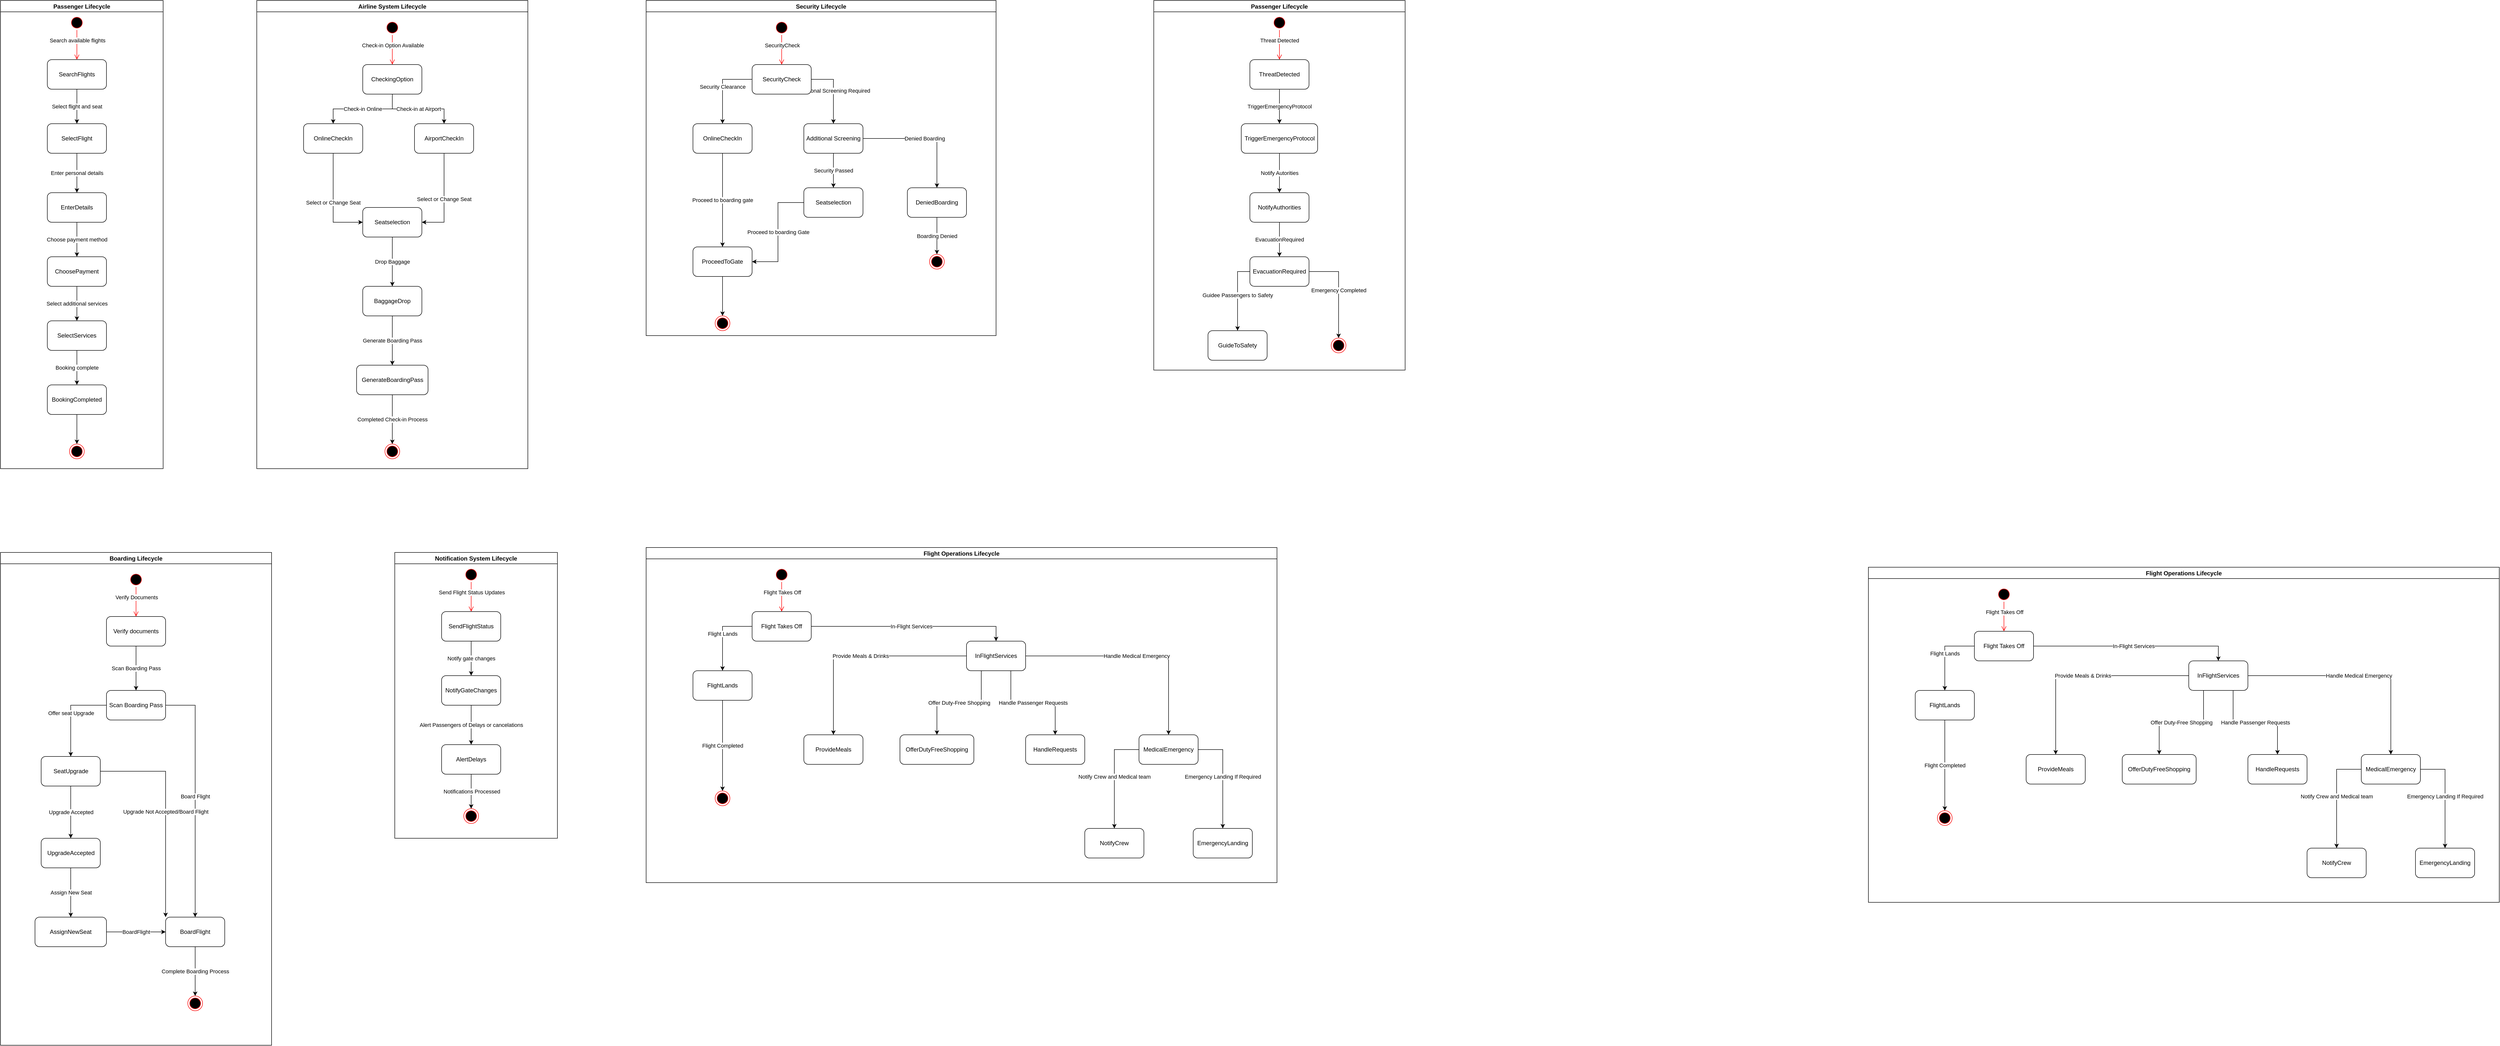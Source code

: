 <mxfile version="26.2.9">
  <diagram id="C5RBs43oDa-KdzZeNtuy" name="Page-1">
    <mxGraphModel dx="3023" dy="1709" grid="1" gridSize="10" guides="1" tooltips="1" connect="1" arrows="1" fold="1" page="1" pageScale="1" pageWidth="827" pageHeight="1169" math="0" shadow="0">
      <root>
        <mxCell id="WIyWlLk6GJQsqaUBKTNV-0" />
        <mxCell id="WIyWlLk6GJQsqaUBKTNV-1" parent="WIyWlLk6GJQsqaUBKTNV-0" />
        <mxCell id="yz-Z1-8aH_BNr-5GH5Zy-1" value="Passenger Lifecycle" style="swimlane;" vertex="1" parent="WIyWlLk6GJQsqaUBKTNV-1">
          <mxGeometry x="100" y="150" width="330" height="950" as="geometry" />
        </mxCell>
        <mxCell id="yz-Z1-8aH_BNr-5GH5Zy-2" value="" style="ellipse;html=1;shape=startState;fillColor=#000000;strokeColor=#ff0000;" vertex="1" parent="yz-Z1-8aH_BNr-5GH5Zy-1">
          <mxGeometry x="140" y="30" width="30" height="30" as="geometry" />
        </mxCell>
        <mxCell id="yz-Z1-8aH_BNr-5GH5Zy-3" value="Search available flights" style="edgeStyle=orthogonalEdgeStyle;html=1;verticalAlign=bottom;endArrow=open;endSize=8;strokeColor=#ff0000;rounded=0;" edge="1" source="yz-Z1-8aH_BNr-5GH5Zy-2" parent="yz-Z1-8aH_BNr-5GH5Zy-1">
          <mxGeometry relative="1" as="geometry">
            <mxPoint x="155" y="120" as="targetPoint" />
          </mxGeometry>
        </mxCell>
        <mxCell id="yz-Z1-8aH_BNr-5GH5Zy-10" value="Select flight and seat" style="edgeStyle=orthogonalEdgeStyle;rounded=0;orthogonalLoop=1;jettySize=auto;html=1;exitX=0.5;exitY=1;exitDx=0;exitDy=0;entryX=0.5;entryY=0;entryDx=0;entryDy=0;" edge="1" parent="yz-Z1-8aH_BNr-5GH5Zy-1" source="yz-Z1-8aH_BNr-5GH5Zy-4" target="yz-Z1-8aH_BNr-5GH5Zy-5">
          <mxGeometry relative="1" as="geometry" />
        </mxCell>
        <mxCell id="yz-Z1-8aH_BNr-5GH5Zy-4" value="SearchFlights" style="rounded=1;whiteSpace=wrap;html=1;" vertex="1" parent="yz-Z1-8aH_BNr-5GH5Zy-1">
          <mxGeometry x="95" y="120" width="120" height="60" as="geometry" />
        </mxCell>
        <mxCell id="yz-Z1-8aH_BNr-5GH5Zy-11" value="Enter personal details" style="edgeStyle=orthogonalEdgeStyle;rounded=0;orthogonalLoop=1;jettySize=auto;html=1;exitX=0.5;exitY=1;exitDx=0;exitDy=0;entryX=0.5;entryY=0;entryDx=0;entryDy=0;" edge="1" parent="yz-Z1-8aH_BNr-5GH5Zy-1" source="yz-Z1-8aH_BNr-5GH5Zy-5" target="yz-Z1-8aH_BNr-5GH5Zy-6">
          <mxGeometry relative="1" as="geometry" />
        </mxCell>
        <mxCell id="yz-Z1-8aH_BNr-5GH5Zy-5" value="SelectFlight" style="rounded=1;whiteSpace=wrap;html=1;" vertex="1" parent="yz-Z1-8aH_BNr-5GH5Zy-1">
          <mxGeometry x="95" y="250" width="120" height="60" as="geometry" />
        </mxCell>
        <mxCell id="yz-Z1-8aH_BNr-5GH5Zy-12" value="Choose payment method" style="edgeStyle=orthogonalEdgeStyle;rounded=0;orthogonalLoop=1;jettySize=auto;html=1;exitX=0.5;exitY=1;exitDx=0;exitDy=0;entryX=0.5;entryY=0;entryDx=0;entryDy=0;" edge="1" parent="yz-Z1-8aH_BNr-5GH5Zy-1" source="yz-Z1-8aH_BNr-5GH5Zy-6" target="yz-Z1-8aH_BNr-5GH5Zy-7">
          <mxGeometry relative="1" as="geometry" />
        </mxCell>
        <mxCell id="yz-Z1-8aH_BNr-5GH5Zy-6" value="EnterDetails" style="rounded=1;whiteSpace=wrap;html=1;" vertex="1" parent="yz-Z1-8aH_BNr-5GH5Zy-1">
          <mxGeometry x="95" y="390" width="120" height="60" as="geometry" />
        </mxCell>
        <mxCell id="yz-Z1-8aH_BNr-5GH5Zy-13" value="Select additional services" style="edgeStyle=orthogonalEdgeStyle;rounded=0;orthogonalLoop=1;jettySize=auto;html=1;exitX=0.5;exitY=1;exitDx=0;exitDy=0;" edge="1" parent="yz-Z1-8aH_BNr-5GH5Zy-1" source="yz-Z1-8aH_BNr-5GH5Zy-7" target="yz-Z1-8aH_BNr-5GH5Zy-8">
          <mxGeometry relative="1" as="geometry" />
        </mxCell>
        <mxCell id="yz-Z1-8aH_BNr-5GH5Zy-7" value="ChoosePayment" style="rounded=1;whiteSpace=wrap;html=1;" vertex="1" parent="yz-Z1-8aH_BNr-5GH5Zy-1">
          <mxGeometry x="95" y="520" width="120" height="60" as="geometry" />
        </mxCell>
        <mxCell id="yz-Z1-8aH_BNr-5GH5Zy-14" value="Booking complete" style="edgeStyle=orthogonalEdgeStyle;rounded=0;orthogonalLoop=1;jettySize=auto;html=1;exitX=0.5;exitY=1;exitDx=0;exitDy=0;entryX=0.5;entryY=0;entryDx=0;entryDy=0;" edge="1" parent="yz-Z1-8aH_BNr-5GH5Zy-1" source="yz-Z1-8aH_BNr-5GH5Zy-8" target="yz-Z1-8aH_BNr-5GH5Zy-9">
          <mxGeometry relative="1" as="geometry" />
        </mxCell>
        <mxCell id="yz-Z1-8aH_BNr-5GH5Zy-8" value="SelectServices" style="rounded=1;whiteSpace=wrap;html=1;" vertex="1" parent="yz-Z1-8aH_BNr-5GH5Zy-1">
          <mxGeometry x="95" y="650" width="120" height="60" as="geometry" />
        </mxCell>
        <mxCell id="yz-Z1-8aH_BNr-5GH5Zy-16" style="edgeStyle=orthogonalEdgeStyle;rounded=0;orthogonalLoop=1;jettySize=auto;html=1;exitX=0.5;exitY=1;exitDx=0;exitDy=0;" edge="1" parent="yz-Z1-8aH_BNr-5GH5Zy-1" source="yz-Z1-8aH_BNr-5GH5Zy-9" target="yz-Z1-8aH_BNr-5GH5Zy-15">
          <mxGeometry relative="1" as="geometry" />
        </mxCell>
        <mxCell id="yz-Z1-8aH_BNr-5GH5Zy-9" value="BookingCompleted" style="rounded=1;whiteSpace=wrap;html=1;" vertex="1" parent="yz-Z1-8aH_BNr-5GH5Zy-1">
          <mxGeometry x="95" y="780" width="120" height="60" as="geometry" />
        </mxCell>
        <mxCell id="yz-Z1-8aH_BNr-5GH5Zy-15" value="" style="ellipse;html=1;shape=endState;fillColor=#000000;strokeColor=#ff0000;" vertex="1" parent="yz-Z1-8aH_BNr-5GH5Zy-1">
          <mxGeometry x="140" y="900" width="30" height="30" as="geometry" />
        </mxCell>
        <mxCell id="yz-Z1-8aH_BNr-5GH5Zy-17" value="Airline System Lifecycle" style="swimlane;" vertex="1" parent="WIyWlLk6GJQsqaUBKTNV-1">
          <mxGeometry x="620" y="150" width="550" height="950" as="geometry" />
        </mxCell>
        <mxCell id="yz-Z1-8aH_BNr-5GH5Zy-18" value="" style="ellipse;html=1;shape=startState;fillColor=#000000;strokeColor=#ff0000;" vertex="1" parent="yz-Z1-8aH_BNr-5GH5Zy-17">
          <mxGeometry x="260" y="40" width="30" height="30" as="geometry" />
        </mxCell>
        <mxCell id="yz-Z1-8aH_BNr-5GH5Zy-19" value="Check-in Option Available" style="edgeStyle=orthogonalEdgeStyle;html=1;verticalAlign=bottom;endArrow=open;endSize=8;strokeColor=#ff0000;rounded=0;" edge="1" parent="yz-Z1-8aH_BNr-5GH5Zy-17" source="yz-Z1-8aH_BNr-5GH5Zy-18">
          <mxGeometry relative="1" as="geometry">
            <mxPoint x="275" y="130" as="targetPoint" />
          </mxGeometry>
        </mxCell>
        <mxCell id="yz-Z1-8aH_BNr-5GH5Zy-20" value="Check-in Online" style="edgeStyle=orthogonalEdgeStyle;rounded=0;orthogonalLoop=1;jettySize=auto;html=1;exitX=0.5;exitY=1;exitDx=0;exitDy=0;entryX=0.5;entryY=0;entryDx=0;entryDy=0;" edge="1" parent="yz-Z1-8aH_BNr-5GH5Zy-17" source="yz-Z1-8aH_BNr-5GH5Zy-21" target="yz-Z1-8aH_BNr-5GH5Zy-23">
          <mxGeometry relative="1" as="geometry" />
        </mxCell>
        <mxCell id="yz-Z1-8aH_BNr-5GH5Zy-33" value="Check-in at Airport" style="edgeStyle=orthogonalEdgeStyle;rounded=0;orthogonalLoop=1;jettySize=auto;html=1;exitX=0.5;exitY=1;exitDx=0;exitDy=0;entryX=0.5;entryY=0;entryDx=0;entryDy=0;" edge="1" parent="yz-Z1-8aH_BNr-5GH5Zy-17" source="yz-Z1-8aH_BNr-5GH5Zy-21" target="yz-Z1-8aH_BNr-5GH5Zy-25">
          <mxGeometry relative="1" as="geometry" />
        </mxCell>
        <mxCell id="yz-Z1-8aH_BNr-5GH5Zy-21" value="CheckingOption" style="rounded=1;whiteSpace=wrap;html=1;" vertex="1" parent="yz-Z1-8aH_BNr-5GH5Zy-17">
          <mxGeometry x="215" y="130" width="120" height="60" as="geometry" />
        </mxCell>
        <mxCell id="yz-Z1-8aH_BNr-5GH5Zy-34" value="Select or Change Seat" style="edgeStyle=orthogonalEdgeStyle;rounded=0;orthogonalLoop=1;jettySize=auto;html=1;exitX=0.5;exitY=1;exitDx=0;exitDy=0;entryX=0;entryY=0.5;entryDx=0;entryDy=0;" edge="1" parent="yz-Z1-8aH_BNr-5GH5Zy-17" source="yz-Z1-8aH_BNr-5GH5Zy-23" target="yz-Z1-8aH_BNr-5GH5Zy-27">
          <mxGeometry relative="1" as="geometry" />
        </mxCell>
        <mxCell id="yz-Z1-8aH_BNr-5GH5Zy-23" value="OnlineCheckIn" style="rounded=1;whiteSpace=wrap;html=1;" vertex="1" parent="yz-Z1-8aH_BNr-5GH5Zy-17">
          <mxGeometry x="95" y="250" width="120" height="60" as="geometry" />
        </mxCell>
        <mxCell id="yz-Z1-8aH_BNr-5GH5Zy-24" value="Select or Change Seat" style="edgeStyle=orthogonalEdgeStyle;rounded=0;orthogonalLoop=1;jettySize=auto;html=1;exitX=0.5;exitY=1;exitDx=0;exitDy=0;entryX=1;entryY=0.5;entryDx=0;entryDy=0;" edge="1" parent="yz-Z1-8aH_BNr-5GH5Zy-17" source="yz-Z1-8aH_BNr-5GH5Zy-25" target="yz-Z1-8aH_BNr-5GH5Zy-27">
          <mxGeometry relative="1" as="geometry">
            <Array as="points">
              <mxPoint x="380" y="450" />
            </Array>
          </mxGeometry>
        </mxCell>
        <mxCell id="yz-Z1-8aH_BNr-5GH5Zy-25" value="AirportCheckIn" style="rounded=1;whiteSpace=wrap;html=1;" vertex="1" parent="yz-Z1-8aH_BNr-5GH5Zy-17">
          <mxGeometry x="320" y="250" width="120" height="60" as="geometry" />
        </mxCell>
        <mxCell id="yz-Z1-8aH_BNr-5GH5Zy-26" value="Drop Baggage" style="edgeStyle=orthogonalEdgeStyle;rounded=0;orthogonalLoop=1;jettySize=auto;html=1;exitX=0.5;exitY=1;exitDx=0;exitDy=0;" edge="1" parent="yz-Z1-8aH_BNr-5GH5Zy-17" source="yz-Z1-8aH_BNr-5GH5Zy-27" target="yz-Z1-8aH_BNr-5GH5Zy-29">
          <mxGeometry relative="1" as="geometry" />
        </mxCell>
        <mxCell id="yz-Z1-8aH_BNr-5GH5Zy-27" value="Seatselection" style="rounded=1;whiteSpace=wrap;html=1;" vertex="1" parent="yz-Z1-8aH_BNr-5GH5Zy-17">
          <mxGeometry x="215" y="420" width="120" height="60" as="geometry" />
        </mxCell>
        <mxCell id="yz-Z1-8aH_BNr-5GH5Zy-28" value="Generate Boarding Pass" style="edgeStyle=orthogonalEdgeStyle;rounded=0;orthogonalLoop=1;jettySize=auto;html=1;exitX=0.5;exitY=1;exitDx=0;exitDy=0;entryX=0.5;entryY=0;entryDx=0;entryDy=0;" edge="1" parent="yz-Z1-8aH_BNr-5GH5Zy-17" source="yz-Z1-8aH_BNr-5GH5Zy-29" target="yz-Z1-8aH_BNr-5GH5Zy-31">
          <mxGeometry relative="1" as="geometry" />
        </mxCell>
        <mxCell id="yz-Z1-8aH_BNr-5GH5Zy-29" value="BaggageDrop" style="rounded=1;whiteSpace=wrap;html=1;" vertex="1" parent="yz-Z1-8aH_BNr-5GH5Zy-17">
          <mxGeometry x="215" y="580" width="120" height="60" as="geometry" />
        </mxCell>
        <mxCell id="yz-Z1-8aH_BNr-5GH5Zy-30" value="Completed Check-in Process" style="edgeStyle=orthogonalEdgeStyle;rounded=0;orthogonalLoop=1;jettySize=auto;html=1;exitX=0.5;exitY=1;exitDx=0;exitDy=0;" edge="1" parent="yz-Z1-8aH_BNr-5GH5Zy-17" source="yz-Z1-8aH_BNr-5GH5Zy-31" target="yz-Z1-8aH_BNr-5GH5Zy-32">
          <mxGeometry relative="1" as="geometry" />
        </mxCell>
        <mxCell id="yz-Z1-8aH_BNr-5GH5Zy-31" value="GenerateBoardingPass" style="rounded=1;whiteSpace=wrap;html=1;" vertex="1" parent="yz-Z1-8aH_BNr-5GH5Zy-17">
          <mxGeometry x="202.5" y="740" width="145" height="60" as="geometry" />
        </mxCell>
        <mxCell id="yz-Z1-8aH_BNr-5GH5Zy-32" value="" style="ellipse;html=1;shape=endState;fillColor=#000000;strokeColor=#ff0000;" vertex="1" parent="yz-Z1-8aH_BNr-5GH5Zy-17">
          <mxGeometry x="260" y="900" width="30" height="30" as="geometry" />
        </mxCell>
        <mxCell id="yz-Z1-8aH_BNr-5GH5Zy-35" value="Security Lifecycle" style="swimlane;" vertex="1" parent="WIyWlLk6GJQsqaUBKTNV-1">
          <mxGeometry x="1410" y="150" width="710" height="680" as="geometry" />
        </mxCell>
        <mxCell id="yz-Z1-8aH_BNr-5GH5Zy-36" value="" style="ellipse;html=1;shape=startState;fillColor=#000000;strokeColor=#ff0000;" vertex="1" parent="yz-Z1-8aH_BNr-5GH5Zy-35">
          <mxGeometry x="260" y="40" width="30" height="30" as="geometry" />
        </mxCell>
        <mxCell id="yz-Z1-8aH_BNr-5GH5Zy-37" value="SecurityCheck" style="edgeStyle=orthogonalEdgeStyle;html=1;verticalAlign=bottom;endArrow=open;endSize=8;strokeColor=#ff0000;rounded=0;" edge="1" parent="yz-Z1-8aH_BNr-5GH5Zy-35" source="yz-Z1-8aH_BNr-5GH5Zy-36">
          <mxGeometry relative="1" as="geometry">
            <mxPoint x="275" y="130" as="targetPoint" />
          </mxGeometry>
        </mxCell>
        <mxCell id="yz-Z1-8aH_BNr-5GH5Zy-38" value="Security Clearance" style="edgeStyle=orthogonalEdgeStyle;rounded=0;orthogonalLoop=1;jettySize=auto;html=1;exitX=0;exitY=0.5;exitDx=0;exitDy=0;entryX=0.5;entryY=0;entryDx=0;entryDy=0;" edge="1" parent="yz-Z1-8aH_BNr-5GH5Zy-35" source="yz-Z1-8aH_BNr-5GH5Zy-40" target="yz-Z1-8aH_BNr-5GH5Zy-42">
          <mxGeometry relative="1" as="geometry" />
        </mxCell>
        <mxCell id="yz-Z1-8aH_BNr-5GH5Zy-39" value="Additional Screening Required" style="edgeStyle=orthogonalEdgeStyle;rounded=0;orthogonalLoop=1;jettySize=auto;html=1;exitX=1;exitY=0.5;exitDx=0;exitDy=0;entryX=0.5;entryY=0;entryDx=0;entryDy=0;" edge="1" parent="yz-Z1-8aH_BNr-5GH5Zy-35" source="yz-Z1-8aH_BNr-5GH5Zy-40" target="yz-Z1-8aH_BNr-5GH5Zy-44">
          <mxGeometry relative="1" as="geometry" />
        </mxCell>
        <mxCell id="yz-Z1-8aH_BNr-5GH5Zy-40" value="SecurityCheck" style="rounded=1;whiteSpace=wrap;html=1;" vertex="1" parent="yz-Z1-8aH_BNr-5GH5Zy-35">
          <mxGeometry x="215" y="130" width="120" height="60" as="geometry" />
        </mxCell>
        <mxCell id="yz-Z1-8aH_BNr-5GH5Zy-41" value="Proceed to boarding gate" style="edgeStyle=orthogonalEdgeStyle;rounded=0;orthogonalLoop=1;jettySize=auto;html=1;exitX=0.5;exitY=1;exitDx=0;exitDy=0;entryX=0.5;entryY=0;entryDx=0;entryDy=0;" edge="1" parent="yz-Z1-8aH_BNr-5GH5Zy-35" source="yz-Z1-8aH_BNr-5GH5Zy-42" target="yz-Z1-8aH_BNr-5GH5Zy-46">
          <mxGeometry relative="1" as="geometry" />
        </mxCell>
        <mxCell id="yz-Z1-8aH_BNr-5GH5Zy-42" value="OnlineCheckIn" style="rounded=1;whiteSpace=wrap;html=1;" vertex="1" parent="yz-Z1-8aH_BNr-5GH5Zy-35">
          <mxGeometry x="95" y="250" width="120" height="60" as="geometry" />
        </mxCell>
        <mxCell id="yz-Z1-8aH_BNr-5GH5Zy-56" value="Denied Boarding" style="edgeStyle=orthogonalEdgeStyle;rounded=0;orthogonalLoop=1;jettySize=auto;html=1;exitX=1;exitY=0.5;exitDx=0;exitDy=0;entryX=0.5;entryY=0;entryDx=0;entryDy=0;" edge="1" parent="yz-Z1-8aH_BNr-5GH5Zy-35" source="yz-Z1-8aH_BNr-5GH5Zy-44" target="yz-Z1-8aH_BNr-5GH5Zy-54">
          <mxGeometry relative="1" as="geometry" />
        </mxCell>
        <mxCell id="yz-Z1-8aH_BNr-5GH5Zy-57" value="Security Passed" style="edgeStyle=orthogonalEdgeStyle;rounded=0;orthogonalLoop=1;jettySize=auto;html=1;exitX=0.5;exitY=1;exitDx=0;exitDy=0;entryX=0.5;entryY=0;entryDx=0;entryDy=0;" edge="1" parent="yz-Z1-8aH_BNr-5GH5Zy-35" source="yz-Z1-8aH_BNr-5GH5Zy-44" target="yz-Z1-8aH_BNr-5GH5Zy-52">
          <mxGeometry relative="1" as="geometry" />
        </mxCell>
        <mxCell id="yz-Z1-8aH_BNr-5GH5Zy-44" value="Additional Screening" style="rounded=1;whiteSpace=wrap;html=1;" vertex="1" parent="yz-Z1-8aH_BNr-5GH5Zy-35">
          <mxGeometry x="320" y="250" width="120" height="60" as="geometry" />
        </mxCell>
        <mxCell id="yz-Z1-8aH_BNr-5GH5Zy-60" style="edgeStyle=orthogonalEdgeStyle;rounded=0;orthogonalLoop=1;jettySize=auto;html=1;exitX=0.5;exitY=1;exitDx=0;exitDy=0;entryX=0.5;entryY=0;entryDx=0;entryDy=0;" edge="1" parent="yz-Z1-8aH_BNr-5GH5Zy-35" source="yz-Z1-8aH_BNr-5GH5Zy-46" target="yz-Z1-8aH_BNr-5GH5Zy-59">
          <mxGeometry relative="1" as="geometry" />
        </mxCell>
        <mxCell id="yz-Z1-8aH_BNr-5GH5Zy-46" value="ProceedToGate" style="rounded=1;whiteSpace=wrap;html=1;" vertex="1" parent="yz-Z1-8aH_BNr-5GH5Zy-35">
          <mxGeometry x="95" y="500" width="120" height="60" as="geometry" />
        </mxCell>
        <mxCell id="yz-Z1-8aH_BNr-5GH5Zy-51" value="" style="ellipse;html=1;shape=endState;fillColor=#000000;strokeColor=#ff0000;" vertex="1" parent="yz-Z1-8aH_BNr-5GH5Zy-35">
          <mxGeometry x="575" y="515" width="30" height="30" as="geometry" />
        </mxCell>
        <mxCell id="yz-Z1-8aH_BNr-5GH5Zy-53" value="Proceed to boarding Gate" style="edgeStyle=orthogonalEdgeStyle;rounded=0;orthogonalLoop=1;jettySize=auto;html=1;exitX=0;exitY=0.5;exitDx=0;exitDy=0;entryX=1;entryY=0.5;entryDx=0;entryDy=0;" edge="1" parent="yz-Z1-8aH_BNr-5GH5Zy-35" source="yz-Z1-8aH_BNr-5GH5Zy-52" target="yz-Z1-8aH_BNr-5GH5Zy-46">
          <mxGeometry relative="1" as="geometry" />
        </mxCell>
        <mxCell id="yz-Z1-8aH_BNr-5GH5Zy-52" value="Seatselection" style="rounded=1;whiteSpace=wrap;html=1;" vertex="1" parent="yz-Z1-8aH_BNr-5GH5Zy-35">
          <mxGeometry x="320" y="380" width="120" height="60" as="geometry" />
        </mxCell>
        <mxCell id="yz-Z1-8aH_BNr-5GH5Zy-58" value="Boarding Denied" style="edgeStyle=orthogonalEdgeStyle;rounded=0;orthogonalLoop=1;jettySize=auto;html=1;exitX=0.5;exitY=1;exitDx=0;exitDy=0;entryX=0.5;entryY=0;entryDx=0;entryDy=0;" edge="1" parent="yz-Z1-8aH_BNr-5GH5Zy-35" source="yz-Z1-8aH_BNr-5GH5Zy-54" target="yz-Z1-8aH_BNr-5GH5Zy-51">
          <mxGeometry relative="1" as="geometry" />
        </mxCell>
        <mxCell id="yz-Z1-8aH_BNr-5GH5Zy-54" value="DeniedBoarding" style="rounded=1;whiteSpace=wrap;html=1;" vertex="1" parent="yz-Z1-8aH_BNr-5GH5Zy-35">
          <mxGeometry x="530" y="380" width="120" height="60" as="geometry" />
        </mxCell>
        <mxCell id="yz-Z1-8aH_BNr-5GH5Zy-59" value="" style="ellipse;html=1;shape=endState;fillColor=#000000;strokeColor=#ff0000;" vertex="1" parent="yz-Z1-8aH_BNr-5GH5Zy-35">
          <mxGeometry x="140" y="640" width="30" height="30" as="geometry" />
        </mxCell>
        <mxCell id="yz-Z1-8aH_BNr-5GH5Zy-61" value="Boarding Lifecycle" style="swimlane;" vertex="1" parent="WIyWlLk6GJQsqaUBKTNV-1">
          <mxGeometry x="100" y="1270" width="550" height="1000" as="geometry" />
        </mxCell>
        <mxCell id="yz-Z1-8aH_BNr-5GH5Zy-62" value="" style="ellipse;html=1;shape=startState;fillColor=#000000;strokeColor=#ff0000;" vertex="1" parent="yz-Z1-8aH_BNr-5GH5Zy-61">
          <mxGeometry x="260" y="40" width="30" height="30" as="geometry" />
        </mxCell>
        <mxCell id="yz-Z1-8aH_BNr-5GH5Zy-63" value="Verify Documents" style="edgeStyle=orthogonalEdgeStyle;html=1;verticalAlign=bottom;endArrow=open;endSize=8;strokeColor=#ff0000;rounded=0;" edge="1" parent="yz-Z1-8aH_BNr-5GH5Zy-61" source="yz-Z1-8aH_BNr-5GH5Zy-62">
          <mxGeometry relative="1" as="geometry">
            <mxPoint x="275" y="130" as="targetPoint" />
          </mxGeometry>
        </mxCell>
        <mxCell id="yz-Z1-8aH_BNr-5GH5Zy-64" value="Scan Boarding Pass" style="edgeStyle=orthogonalEdgeStyle;rounded=0;orthogonalLoop=1;jettySize=auto;html=1;exitX=0.5;exitY=1;exitDx=0;exitDy=0;entryX=0.5;entryY=0;entryDx=0;entryDy=0;" edge="1" parent="yz-Z1-8aH_BNr-5GH5Zy-61" source="yz-Z1-8aH_BNr-5GH5Zy-66" target="yz-Z1-8aH_BNr-5GH5Zy-68">
          <mxGeometry relative="1" as="geometry" />
        </mxCell>
        <mxCell id="yz-Z1-8aH_BNr-5GH5Zy-66" value="Verify documents" style="rounded=1;whiteSpace=wrap;html=1;" vertex="1" parent="yz-Z1-8aH_BNr-5GH5Zy-61">
          <mxGeometry x="215" y="130" width="120" height="60" as="geometry" />
        </mxCell>
        <mxCell id="yz-Z1-8aH_BNr-5GH5Zy-67" value="Offer seat Upgrade" style="edgeStyle=orthogonalEdgeStyle;rounded=0;orthogonalLoop=1;jettySize=auto;html=1;exitX=0;exitY=0.5;exitDx=0;exitDy=0;entryX=0.5;entryY=0;entryDx=0;entryDy=0;" edge="1" parent="yz-Z1-8aH_BNr-5GH5Zy-61" source="yz-Z1-8aH_BNr-5GH5Zy-68" target="yz-Z1-8aH_BNr-5GH5Zy-72">
          <mxGeometry relative="1" as="geometry" />
        </mxCell>
        <mxCell id="yz-Z1-8aH_BNr-5GH5Zy-80" value="Board Flight" style="edgeStyle=orthogonalEdgeStyle;rounded=0;orthogonalLoop=1;jettySize=auto;html=1;exitX=1;exitY=0.5;exitDx=0;exitDy=0;entryX=0.5;entryY=0;entryDx=0;entryDy=0;" edge="1" parent="yz-Z1-8aH_BNr-5GH5Zy-61" source="yz-Z1-8aH_BNr-5GH5Zy-68" target="yz-Z1-8aH_BNr-5GH5Zy-79">
          <mxGeometry relative="1" as="geometry" />
        </mxCell>
        <mxCell id="yz-Z1-8aH_BNr-5GH5Zy-68" value="Scan Boarding Pass" style="rounded=1;whiteSpace=wrap;html=1;" vertex="1" parent="yz-Z1-8aH_BNr-5GH5Zy-61">
          <mxGeometry x="215" y="280" width="120" height="60" as="geometry" />
        </mxCell>
        <mxCell id="yz-Z1-8aH_BNr-5GH5Zy-71" value="Upgrade Accepted" style="edgeStyle=orthogonalEdgeStyle;rounded=0;orthogonalLoop=1;jettySize=auto;html=1;exitX=0.5;exitY=1;exitDx=0;exitDy=0;" edge="1" parent="yz-Z1-8aH_BNr-5GH5Zy-61" source="yz-Z1-8aH_BNr-5GH5Zy-72" target="yz-Z1-8aH_BNr-5GH5Zy-74">
          <mxGeometry relative="1" as="geometry" />
        </mxCell>
        <mxCell id="yz-Z1-8aH_BNr-5GH5Zy-84" value="Upgrade Not Accepted/Board Flight" style="edgeStyle=orthogonalEdgeStyle;rounded=0;orthogonalLoop=1;jettySize=auto;html=1;exitX=1;exitY=0.5;exitDx=0;exitDy=0;entryX=0;entryY=0;entryDx=0;entryDy=0;" edge="1" parent="yz-Z1-8aH_BNr-5GH5Zy-61" source="yz-Z1-8aH_BNr-5GH5Zy-72" target="yz-Z1-8aH_BNr-5GH5Zy-79">
          <mxGeometry relative="1" as="geometry" />
        </mxCell>
        <mxCell id="yz-Z1-8aH_BNr-5GH5Zy-72" value="SeatUpgrade" style="rounded=1;whiteSpace=wrap;html=1;" vertex="1" parent="yz-Z1-8aH_BNr-5GH5Zy-61">
          <mxGeometry x="82.5" y="414" width="120" height="60" as="geometry" />
        </mxCell>
        <mxCell id="yz-Z1-8aH_BNr-5GH5Zy-73" value="Assign New Seat" style="edgeStyle=orthogonalEdgeStyle;rounded=0;orthogonalLoop=1;jettySize=auto;html=1;exitX=0.5;exitY=1;exitDx=0;exitDy=0;entryX=0.5;entryY=0;entryDx=0;entryDy=0;" edge="1" parent="yz-Z1-8aH_BNr-5GH5Zy-61" source="yz-Z1-8aH_BNr-5GH5Zy-74" target="yz-Z1-8aH_BNr-5GH5Zy-76">
          <mxGeometry relative="1" as="geometry" />
        </mxCell>
        <mxCell id="yz-Z1-8aH_BNr-5GH5Zy-74" value="UpgradeAccepted" style="rounded=1;whiteSpace=wrap;html=1;" vertex="1" parent="yz-Z1-8aH_BNr-5GH5Zy-61">
          <mxGeometry x="82.5" y="580" width="120" height="60" as="geometry" />
        </mxCell>
        <mxCell id="yz-Z1-8aH_BNr-5GH5Zy-81" value="BoardFlight" style="edgeStyle=orthogonalEdgeStyle;rounded=0;orthogonalLoop=1;jettySize=auto;html=1;exitX=1;exitY=0.5;exitDx=0;exitDy=0;entryX=0;entryY=0.5;entryDx=0;entryDy=0;" edge="1" parent="yz-Z1-8aH_BNr-5GH5Zy-61" source="yz-Z1-8aH_BNr-5GH5Zy-76" target="yz-Z1-8aH_BNr-5GH5Zy-79">
          <mxGeometry relative="1" as="geometry" />
        </mxCell>
        <mxCell id="yz-Z1-8aH_BNr-5GH5Zy-76" value="AssignNewSeat" style="rounded=1;whiteSpace=wrap;html=1;" vertex="1" parent="yz-Z1-8aH_BNr-5GH5Zy-61">
          <mxGeometry x="70" y="740" width="145" height="60" as="geometry" />
        </mxCell>
        <mxCell id="yz-Z1-8aH_BNr-5GH5Zy-83" value="Complete Boarding Process" style="edgeStyle=orthogonalEdgeStyle;rounded=0;orthogonalLoop=1;jettySize=auto;html=1;exitX=0.5;exitY=1;exitDx=0;exitDy=0;entryX=0.5;entryY=0;entryDx=0;entryDy=0;" edge="1" parent="yz-Z1-8aH_BNr-5GH5Zy-61" source="yz-Z1-8aH_BNr-5GH5Zy-79" target="yz-Z1-8aH_BNr-5GH5Zy-82">
          <mxGeometry relative="1" as="geometry" />
        </mxCell>
        <mxCell id="yz-Z1-8aH_BNr-5GH5Zy-79" value="BoardFlight" style="rounded=1;whiteSpace=wrap;html=1;" vertex="1" parent="yz-Z1-8aH_BNr-5GH5Zy-61">
          <mxGeometry x="335" y="740" width="120" height="60" as="geometry" />
        </mxCell>
        <mxCell id="yz-Z1-8aH_BNr-5GH5Zy-82" value="" style="ellipse;html=1;shape=endState;fillColor=#000000;strokeColor=#ff0000;" vertex="1" parent="yz-Z1-8aH_BNr-5GH5Zy-61">
          <mxGeometry x="380" y="900" width="30" height="30" as="geometry" />
        </mxCell>
        <mxCell id="yz-Z1-8aH_BNr-5GH5Zy-85" value="Notification System Lifecycle" style="swimlane;" vertex="1" parent="WIyWlLk6GJQsqaUBKTNV-1">
          <mxGeometry x="900" y="1270" width="330" height="580" as="geometry" />
        </mxCell>
        <mxCell id="yz-Z1-8aH_BNr-5GH5Zy-86" value="" style="ellipse;html=1;shape=startState;fillColor=#000000;strokeColor=#ff0000;" vertex="1" parent="yz-Z1-8aH_BNr-5GH5Zy-85">
          <mxGeometry x="140" y="30" width="30" height="30" as="geometry" />
        </mxCell>
        <mxCell id="yz-Z1-8aH_BNr-5GH5Zy-87" value="Send Flight Status Updates" style="edgeStyle=orthogonalEdgeStyle;html=1;verticalAlign=bottom;endArrow=open;endSize=8;strokeColor=#ff0000;rounded=0;" edge="1" parent="yz-Z1-8aH_BNr-5GH5Zy-85" source="yz-Z1-8aH_BNr-5GH5Zy-86">
          <mxGeometry relative="1" as="geometry">
            <mxPoint x="155" y="120" as="targetPoint" />
          </mxGeometry>
        </mxCell>
        <mxCell id="yz-Z1-8aH_BNr-5GH5Zy-88" value="Notify gate changes" style="edgeStyle=orthogonalEdgeStyle;rounded=0;orthogonalLoop=1;jettySize=auto;html=1;exitX=0.5;exitY=1;exitDx=0;exitDy=0;entryX=0.5;entryY=0;entryDx=0;entryDy=0;" edge="1" parent="yz-Z1-8aH_BNr-5GH5Zy-85" source="yz-Z1-8aH_BNr-5GH5Zy-89" target="yz-Z1-8aH_BNr-5GH5Zy-91">
          <mxGeometry relative="1" as="geometry" />
        </mxCell>
        <mxCell id="yz-Z1-8aH_BNr-5GH5Zy-89" value="SendFlightStatus" style="rounded=1;whiteSpace=wrap;html=1;" vertex="1" parent="yz-Z1-8aH_BNr-5GH5Zy-85">
          <mxGeometry x="95" y="120" width="120" height="60" as="geometry" />
        </mxCell>
        <mxCell id="yz-Z1-8aH_BNr-5GH5Zy-90" value="Alert Passengers of Delays or cancelations" style="edgeStyle=orthogonalEdgeStyle;rounded=0;orthogonalLoop=1;jettySize=auto;html=1;exitX=0.5;exitY=1;exitDx=0;exitDy=0;entryX=0.5;entryY=0;entryDx=0;entryDy=0;" edge="1" parent="yz-Z1-8aH_BNr-5GH5Zy-85" source="yz-Z1-8aH_BNr-5GH5Zy-91" target="yz-Z1-8aH_BNr-5GH5Zy-93">
          <mxGeometry relative="1" as="geometry" />
        </mxCell>
        <mxCell id="yz-Z1-8aH_BNr-5GH5Zy-91" value="NotifyGateChanges" style="rounded=1;whiteSpace=wrap;html=1;" vertex="1" parent="yz-Z1-8aH_BNr-5GH5Zy-85">
          <mxGeometry x="95" y="250" width="120" height="60" as="geometry" />
        </mxCell>
        <mxCell id="yz-Z1-8aH_BNr-5GH5Zy-92" value="Notifications Processed" style="edgeStyle=orthogonalEdgeStyle;rounded=0;orthogonalLoop=1;jettySize=auto;html=1;exitX=0.5;exitY=1;exitDx=0;exitDy=0;entryX=0.5;entryY=0;entryDx=0;entryDy=0;" edge="1" parent="yz-Z1-8aH_BNr-5GH5Zy-85" source="yz-Z1-8aH_BNr-5GH5Zy-93">
          <mxGeometry relative="1" as="geometry">
            <mxPoint x="155" y="520" as="targetPoint" />
          </mxGeometry>
        </mxCell>
        <mxCell id="yz-Z1-8aH_BNr-5GH5Zy-93" value="AlertDelays" style="rounded=1;whiteSpace=wrap;html=1;" vertex="1" parent="yz-Z1-8aH_BNr-5GH5Zy-85">
          <mxGeometry x="95" y="390" width="120" height="60" as="geometry" />
        </mxCell>
        <mxCell id="yz-Z1-8aH_BNr-5GH5Zy-108" value="" style="ellipse;html=1;shape=endState;fillColor=#000000;strokeColor=#ff0000;" vertex="1" parent="yz-Z1-8aH_BNr-5GH5Zy-85">
          <mxGeometry x="140" y="520" width="30" height="30" as="geometry" />
        </mxCell>
        <mxCell id="yz-Z1-8aH_BNr-5GH5Zy-127" value="Flight Operations Lifecycle" style="swimlane;" vertex="1" parent="WIyWlLk6GJQsqaUBKTNV-1">
          <mxGeometry x="1410" y="1260" width="1280" height="680" as="geometry" />
        </mxCell>
        <mxCell id="yz-Z1-8aH_BNr-5GH5Zy-128" value="" style="ellipse;html=1;shape=startState;fillColor=#000000;strokeColor=#ff0000;" vertex="1" parent="yz-Z1-8aH_BNr-5GH5Zy-127">
          <mxGeometry x="260" y="40" width="30" height="30" as="geometry" />
        </mxCell>
        <mxCell id="yz-Z1-8aH_BNr-5GH5Zy-129" value="Flight Takes Off" style="edgeStyle=orthogonalEdgeStyle;html=1;verticalAlign=bottom;endArrow=open;endSize=8;strokeColor=#ff0000;rounded=0;" edge="1" parent="yz-Z1-8aH_BNr-5GH5Zy-127" source="yz-Z1-8aH_BNr-5GH5Zy-128">
          <mxGeometry relative="1" as="geometry">
            <mxPoint x="275" y="130" as="targetPoint" />
          </mxGeometry>
        </mxCell>
        <mxCell id="yz-Z1-8aH_BNr-5GH5Zy-130" value="Flight Lands" style="edgeStyle=orthogonalEdgeStyle;rounded=0;orthogonalLoop=1;jettySize=auto;html=1;exitX=0;exitY=0.5;exitDx=0;exitDy=0;entryX=0.5;entryY=0;entryDx=0;entryDy=0;" edge="1" parent="yz-Z1-8aH_BNr-5GH5Zy-127" source="yz-Z1-8aH_BNr-5GH5Zy-132" target="yz-Z1-8aH_BNr-5GH5Zy-134">
          <mxGeometry relative="1" as="geometry" />
        </mxCell>
        <mxCell id="yz-Z1-8aH_BNr-5GH5Zy-131" value="In-Flight Services" style="edgeStyle=orthogonalEdgeStyle;rounded=0;orthogonalLoop=1;jettySize=auto;html=1;exitX=1;exitY=0.5;exitDx=0;exitDy=0;entryX=0.5;entryY=0;entryDx=0;entryDy=0;" edge="1" parent="yz-Z1-8aH_BNr-5GH5Zy-127" source="yz-Z1-8aH_BNr-5GH5Zy-132" target="yz-Z1-8aH_BNr-5GH5Zy-137">
          <mxGeometry relative="1" as="geometry" />
        </mxCell>
        <mxCell id="yz-Z1-8aH_BNr-5GH5Zy-132" value="Flight Takes Off" style="rounded=1;whiteSpace=wrap;html=1;" vertex="1" parent="yz-Z1-8aH_BNr-5GH5Zy-127">
          <mxGeometry x="215" y="130" width="120" height="60" as="geometry" />
        </mxCell>
        <mxCell id="yz-Z1-8aH_BNr-5GH5Zy-133" value="Flight Completed" style="edgeStyle=orthogonalEdgeStyle;rounded=0;orthogonalLoop=1;jettySize=auto;html=1;exitX=0.5;exitY=1;exitDx=0;exitDy=0;entryX=0.5;entryY=0;entryDx=0;entryDy=0;" edge="1" parent="yz-Z1-8aH_BNr-5GH5Zy-127" source="yz-Z1-8aH_BNr-5GH5Zy-134" target="yz-Z1-8aH_BNr-5GH5Zy-145">
          <mxGeometry relative="1" as="geometry">
            <mxPoint x="210" y="500" as="targetPoint" />
          </mxGeometry>
        </mxCell>
        <mxCell id="yz-Z1-8aH_BNr-5GH5Zy-134" value="FlightLands" style="rounded=1;whiteSpace=wrap;html=1;" vertex="1" parent="yz-Z1-8aH_BNr-5GH5Zy-127">
          <mxGeometry x="95" y="250" width="120" height="60" as="geometry" />
        </mxCell>
        <mxCell id="yz-Z1-8aH_BNr-5GH5Zy-135" value="Offer Duty-Free Shopping" style="edgeStyle=orthogonalEdgeStyle;rounded=0;orthogonalLoop=1;jettySize=auto;html=1;exitX=0.25;exitY=1;exitDx=0;exitDy=0;entryX=0.5;entryY=0;entryDx=0;entryDy=0;" edge="1" parent="yz-Z1-8aH_BNr-5GH5Zy-127" source="yz-Z1-8aH_BNr-5GH5Zy-137" target="yz-Z1-8aH_BNr-5GH5Zy-144">
          <mxGeometry relative="1" as="geometry" />
        </mxCell>
        <mxCell id="yz-Z1-8aH_BNr-5GH5Zy-136" value="Provide Meals &amp;amp; Drinks" style="edgeStyle=orthogonalEdgeStyle;rounded=0;orthogonalLoop=1;jettySize=auto;html=1;exitX=0;exitY=0.5;exitDx=0;exitDy=0;entryX=0.5;entryY=0;entryDx=0;entryDy=0;" edge="1" parent="yz-Z1-8aH_BNr-5GH5Zy-127" source="yz-Z1-8aH_BNr-5GH5Zy-137" target="yz-Z1-8aH_BNr-5GH5Zy-142">
          <mxGeometry relative="1" as="geometry" />
        </mxCell>
        <mxCell id="yz-Z1-8aH_BNr-5GH5Zy-148" value="Handle Passenger Requests" style="edgeStyle=orthogonalEdgeStyle;rounded=0;orthogonalLoop=1;jettySize=auto;html=1;exitX=0.75;exitY=1;exitDx=0;exitDy=0;entryX=0.5;entryY=0;entryDx=0;entryDy=0;" edge="1" parent="yz-Z1-8aH_BNr-5GH5Zy-127" source="yz-Z1-8aH_BNr-5GH5Zy-137" target="yz-Z1-8aH_BNr-5GH5Zy-146">
          <mxGeometry relative="1" as="geometry" />
        </mxCell>
        <mxCell id="yz-Z1-8aH_BNr-5GH5Zy-149" value="Handle Medical Emergency" style="edgeStyle=orthogonalEdgeStyle;rounded=0;orthogonalLoop=1;jettySize=auto;html=1;exitX=1;exitY=0.5;exitDx=0;exitDy=0;entryX=0.5;entryY=0;entryDx=0;entryDy=0;" edge="1" parent="yz-Z1-8aH_BNr-5GH5Zy-127" source="yz-Z1-8aH_BNr-5GH5Zy-137" target="yz-Z1-8aH_BNr-5GH5Zy-147">
          <mxGeometry relative="1" as="geometry" />
        </mxCell>
        <mxCell id="yz-Z1-8aH_BNr-5GH5Zy-137" value="InFlightServices" style="rounded=1;whiteSpace=wrap;html=1;" vertex="1" parent="yz-Z1-8aH_BNr-5GH5Zy-127">
          <mxGeometry x="650" y="190" width="120" height="60" as="geometry" />
        </mxCell>
        <mxCell id="yz-Z1-8aH_BNr-5GH5Zy-142" value="ProvideMeals" style="rounded=1;whiteSpace=wrap;html=1;" vertex="1" parent="yz-Z1-8aH_BNr-5GH5Zy-127">
          <mxGeometry x="320" y="380" width="120" height="60" as="geometry" />
        </mxCell>
        <mxCell id="yz-Z1-8aH_BNr-5GH5Zy-144" value="OfferDutyFreeShopping" style="rounded=1;whiteSpace=wrap;html=1;" vertex="1" parent="yz-Z1-8aH_BNr-5GH5Zy-127">
          <mxGeometry x="515" y="380" width="150" height="60" as="geometry" />
        </mxCell>
        <mxCell id="yz-Z1-8aH_BNr-5GH5Zy-145" value="" style="ellipse;html=1;shape=endState;fillColor=#000000;strokeColor=#ff0000;" vertex="1" parent="yz-Z1-8aH_BNr-5GH5Zy-127">
          <mxGeometry x="140" y="494" width="30" height="30" as="geometry" />
        </mxCell>
        <mxCell id="yz-Z1-8aH_BNr-5GH5Zy-146" value="HandleRequests" style="rounded=1;whiteSpace=wrap;html=1;" vertex="1" parent="yz-Z1-8aH_BNr-5GH5Zy-127">
          <mxGeometry x="770" y="380" width="120" height="60" as="geometry" />
        </mxCell>
        <mxCell id="yz-Z1-8aH_BNr-5GH5Zy-152" value="Notify Crew and Medical team" style="edgeStyle=orthogonalEdgeStyle;rounded=0;orthogonalLoop=1;jettySize=auto;html=1;exitX=0;exitY=0.5;exitDx=0;exitDy=0;entryX=0.5;entryY=0;entryDx=0;entryDy=0;" edge="1" parent="yz-Z1-8aH_BNr-5GH5Zy-127" source="yz-Z1-8aH_BNr-5GH5Zy-147" target="yz-Z1-8aH_BNr-5GH5Zy-150">
          <mxGeometry relative="1" as="geometry" />
        </mxCell>
        <mxCell id="yz-Z1-8aH_BNr-5GH5Zy-153" value="Emergency Landing If Required" style="edgeStyle=orthogonalEdgeStyle;rounded=0;orthogonalLoop=1;jettySize=auto;html=1;exitX=1;exitY=0.5;exitDx=0;exitDy=0;" edge="1" parent="yz-Z1-8aH_BNr-5GH5Zy-127" source="yz-Z1-8aH_BNr-5GH5Zy-147" target="yz-Z1-8aH_BNr-5GH5Zy-151">
          <mxGeometry relative="1" as="geometry" />
        </mxCell>
        <mxCell id="yz-Z1-8aH_BNr-5GH5Zy-147" value="MedicalEmergency" style="rounded=1;whiteSpace=wrap;html=1;" vertex="1" parent="yz-Z1-8aH_BNr-5GH5Zy-127">
          <mxGeometry x="1000" y="380" width="120" height="60" as="geometry" />
        </mxCell>
        <mxCell id="yz-Z1-8aH_BNr-5GH5Zy-150" value="NotifyCrew" style="rounded=1;whiteSpace=wrap;html=1;" vertex="1" parent="yz-Z1-8aH_BNr-5GH5Zy-127">
          <mxGeometry x="890" y="570" width="120" height="60" as="geometry" />
        </mxCell>
        <mxCell id="yz-Z1-8aH_BNr-5GH5Zy-151" value="EmergencyLanding" style="rounded=1;whiteSpace=wrap;html=1;" vertex="1" parent="yz-Z1-8aH_BNr-5GH5Zy-127">
          <mxGeometry x="1110" y="570" width="120" height="60" as="geometry" />
        </mxCell>
        <mxCell id="yz-Z1-8aH_BNr-5GH5Zy-154" value="Passenger Lifecycle" style="swimlane;" vertex="1" parent="WIyWlLk6GJQsqaUBKTNV-1">
          <mxGeometry x="2440" y="150" width="510" height="750" as="geometry" />
        </mxCell>
        <mxCell id="yz-Z1-8aH_BNr-5GH5Zy-155" value="" style="ellipse;html=1;shape=startState;fillColor=#000000;strokeColor=#ff0000;" vertex="1" parent="yz-Z1-8aH_BNr-5GH5Zy-154">
          <mxGeometry x="240" y="30" width="30" height="30" as="geometry" />
        </mxCell>
        <mxCell id="yz-Z1-8aH_BNr-5GH5Zy-156" value="Threat Detected" style="edgeStyle=orthogonalEdgeStyle;html=1;verticalAlign=bottom;endArrow=open;endSize=8;strokeColor=#ff0000;rounded=0;" edge="1" parent="yz-Z1-8aH_BNr-5GH5Zy-154">
          <mxGeometry relative="1" as="geometry">
            <mxPoint x="255" y="120" as="targetPoint" />
            <mxPoint x="255" y="60" as="sourcePoint" />
          </mxGeometry>
        </mxCell>
        <mxCell id="yz-Z1-8aH_BNr-5GH5Zy-157" value="TriggerEmergencyProtocol" style="edgeStyle=orthogonalEdgeStyle;rounded=0;orthogonalLoop=1;jettySize=auto;html=1;exitX=0.5;exitY=1;exitDx=0;exitDy=0;entryX=0.5;entryY=0;entryDx=0;entryDy=0;" edge="1" parent="yz-Z1-8aH_BNr-5GH5Zy-154" source="yz-Z1-8aH_BNr-5GH5Zy-158" target="yz-Z1-8aH_BNr-5GH5Zy-160">
          <mxGeometry relative="1" as="geometry" />
        </mxCell>
        <mxCell id="yz-Z1-8aH_BNr-5GH5Zy-158" value="ThreatDetected" style="rounded=1;whiteSpace=wrap;html=1;" vertex="1" parent="yz-Z1-8aH_BNr-5GH5Zy-154">
          <mxGeometry x="195" y="120" width="120" height="60" as="geometry" />
        </mxCell>
        <mxCell id="yz-Z1-8aH_BNr-5GH5Zy-159" value="Notify Autorities" style="edgeStyle=orthogonalEdgeStyle;rounded=0;orthogonalLoop=1;jettySize=auto;html=1;exitX=0.5;exitY=1;exitDx=0;exitDy=0;entryX=0.5;entryY=0;entryDx=0;entryDy=0;" edge="1" parent="yz-Z1-8aH_BNr-5GH5Zy-154" source="yz-Z1-8aH_BNr-5GH5Zy-160" target="yz-Z1-8aH_BNr-5GH5Zy-162">
          <mxGeometry relative="1" as="geometry" />
        </mxCell>
        <mxCell id="yz-Z1-8aH_BNr-5GH5Zy-160" value="TriggerEmergencyProtocol" style="rounded=1;whiteSpace=wrap;html=1;" vertex="1" parent="yz-Z1-8aH_BNr-5GH5Zy-154">
          <mxGeometry x="177.5" y="250" width="155" height="60" as="geometry" />
        </mxCell>
        <mxCell id="yz-Z1-8aH_BNr-5GH5Zy-161" value="EvacuationRequired" style="edgeStyle=orthogonalEdgeStyle;rounded=0;orthogonalLoop=1;jettySize=auto;html=1;exitX=0.5;exitY=1;exitDx=0;exitDy=0;entryX=0.5;entryY=0;entryDx=0;entryDy=0;" edge="1" parent="yz-Z1-8aH_BNr-5GH5Zy-154" source="yz-Z1-8aH_BNr-5GH5Zy-162" target="yz-Z1-8aH_BNr-5GH5Zy-164">
          <mxGeometry relative="1" as="geometry" />
        </mxCell>
        <mxCell id="yz-Z1-8aH_BNr-5GH5Zy-162" value="NotifyAuthorities" style="rounded=1;whiteSpace=wrap;html=1;" vertex="1" parent="yz-Z1-8aH_BNr-5GH5Zy-154">
          <mxGeometry x="195" y="390" width="120" height="60" as="geometry" />
        </mxCell>
        <mxCell id="yz-Z1-8aH_BNr-5GH5Zy-163" value="Guidee Passengers to Safety" style="edgeStyle=orthogonalEdgeStyle;rounded=0;orthogonalLoop=1;jettySize=auto;html=1;exitX=0;exitY=0.5;exitDx=0;exitDy=0;" edge="1" parent="yz-Z1-8aH_BNr-5GH5Zy-154" source="yz-Z1-8aH_BNr-5GH5Zy-164" target="yz-Z1-8aH_BNr-5GH5Zy-166">
          <mxGeometry relative="1" as="geometry" />
        </mxCell>
        <mxCell id="yz-Z1-8aH_BNr-5GH5Zy-171" value="Emergency Completed" style="edgeStyle=orthogonalEdgeStyle;rounded=0;orthogonalLoop=1;jettySize=auto;html=1;exitX=1;exitY=0.5;exitDx=0;exitDy=0;" edge="1" parent="yz-Z1-8aH_BNr-5GH5Zy-154" source="yz-Z1-8aH_BNr-5GH5Zy-164" target="yz-Z1-8aH_BNr-5GH5Zy-170">
          <mxGeometry relative="1" as="geometry" />
        </mxCell>
        <mxCell id="yz-Z1-8aH_BNr-5GH5Zy-164" value="EvacuationRequired" style="rounded=1;whiteSpace=wrap;html=1;" vertex="1" parent="yz-Z1-8aH_BNr-5GH5Zy-154">
          <mxGeometry x="195" y="520" width="120" height="60" as="geometry" />
        </mxCell>
        <mxCell id="yz-Z1-8aH_BNr-5GH5Zy-166" value="GuideToSafety" style="rounded=1;whiteSpace=wrap;html=1;" vertex="1" parent="yz-Z1-8aH_BNr-5GH5Zy-154">
          <mxGeometry x="110" y="670" width="120" height="60" as="geometry" />
        </mxCell>
        <mxCell id="yz-Z1-8aH_BNr-5GH5Zy-170" value="" style="ellipse;html=1;shape=endState;fillColor=#000000;strokeColor=#ff0000;" vertex="1" parent="yz-Z1-8aH_BNr-5GH5Zy-154">
          <mxGeometry x="360" y="685" width="30" height="30" as="geometry" />
        </mxCell>
        <mxCell id="yz-Z1-8aH_BNr-5GH5Zy-172" value="Flight Operations Lifecycle" style="swimlane;" vertex="1" parent="WIyWlLk6GJQsqaUBKTNV-1">
          <mxGeometry x="3890" y="1300" width="1280" height="680" as="geometry" />
        </mxCell>
        <mxCell id="yz-Z1-8aH_BNr-5GH5Zy-173" value="" style="ellipse;html=1;shape=startState;fillColor=#000000;strokeColor=#ff0000;" vertex="1" parent="yz-Z1-8aH_BNr-5GH5Zy-172">
          <mxGeometry x="260" y="40" width="30" height="30" as="geometry" />
        </mxCell>
        <mxCell id="yz-Z1-8aH_BNr-5GH5Zy-174" value="Flight Takes Off" style="edgeStyle=orthogonalEdgeStyle;html=1;verticalAlign=bottom;endArrow=open;endSize=8;strokeColor=#ff0000;rounded=0;" edge="1" parent="yz-Z1-8aH_BNr-5GH5Zy-172" source="yz-Z1-8aH_BNr-5GH5Zy-173">
          <mxGeometry relative="1" as="geometry">
            <mxPoint x="275" y="130" as="targetPoint" />
          </mxGeometry>
        </mxCell>
        <mxCell id="yz-Z1-8aH_BNr-5GH5Zy-175" value="Flight Lands" style="edgeStyle=orthogonalEdgeStyle;rounded=0;orthogonalLoop=1;jettySize=auto;html=1;exitX=0;exitY=0.5;exitDx=0;exitDy=0;entryX=0.5;entryY=0;entryDx=0;entryDy=0;" edge="1" parent="yz-Z1-8aH_BNr-5GH5Zy-172" source="yz-Z1-8aH_BNr-5GH5Zy-177" target="yz-Z1-8aH_BNr-5GH5Zy-179">
          <mxGeometry relative="1" as="geometry" />
        </mxCell>
        <mxCell id="yz-Z1-8aH_BNr-5GH5Zy-176" value="In-Flight Services" style="edgeStyle=orthogonalEdgeStyle;rounded=0;orthogonalLoop=1;jettySize=auto;html=1;exitX=1;exitY=0.5;exitDx=0;exitDy=0;entryX=0.5;entryY=0;entryDx=0;entryDy=0;" edge="1" parent="yz-Z1-8aH_BNr-5GH5Zy-172" source="yz-Z1-8aH_BNr-5GH5Zy-177" target="yz-Z1-8aH_BNr-5GH5Zy-184">
          <mxGeometry relative="1" as="geometry" />
        </mxCell>
        <mxCell id="yz-Z1-8aH_BNr-5GH5Zy-177" value="Flight Takes Off" style="rounded=1;whiteSpace=wrap;html=1;" vertex="1" parent="yz-Z1-8aH_BNr-5GH5Zy-172">
          <mxGeometry x="215" y="130" width="120" height="60" as="geometry" />
        </mxCell>
        <mxCell id="yz-Z1-8aH_BNr-5GH5Zy-178" value="Flight Completed" style="edgeStyle=orthogonalEdgeStyle;rounded=0;orthogonalLoop=1;jettySize=auto;html=1;exitX=0.5;exitY=1;exitDx=0;exitDy=0;entryX=0.5;entryY=0;entryDx=0;entryDy=0;" edge="1" parent="yz-Z1-8aH_BNr-5GH5Zy-172" source="yz-Z1-8aH_BNr-5GH5Zy-179" target="yz-Z1-8aH_BNr-5GH5Zy-187">
          <mxGeometry relative="1" as="geometry">
            <mxPoint x="210" y="500" as="targetPoint" />
          </mxGeometry>
        </mxCell>
        <mxCell id="yz-Z1-8aH_BNr-5GH5Zy-179" value="FlightLands" style="rounded=1;whiteSpace=wrap;html=1;" vertex="1" parent="yz-Z1-8aH_BNr-5GH5Zy-172">
          <mxGeometry x="95" y="250" width="120" height="60" as="geometry" />
        </mxCell>
        <mxCell id="yz-Z1-8aH_BNr-5GH5Zy-180" value="Offer Duty-Free Shopping" style="edgeStyle=orthogonalEdgeStyle;rounded=0;orthogonalLoop=1;jettySize=auto;html=1;exitX=0.25;exitY=1;exitDx=0;exitDy=0;entryX=0.5;entryY=0;entryDx=0;entryDy=0;" edge="1" parent="yz-Z1-8aH_BNr-5GH5Zy-172" source="yz-Z1-8aH_BNr-5GH5Zy-184" target="yz-Z1-8aH_BNr-5GH5Zy-186">
          <mxGeometry relative="1" as="geometry" />
        </mxCell>
        <mxCell id="yz-Z1-8aH_BNr-5GH5Zy-181" value="Provide Meals &amp;amp; Drinks" style="edgeStyle=orthogonalEdgeStyle;rounded=0;orthogonalLoop=1;jettySize=auto;html=1;exitX=0;exitY=0.5;exitDx=0;exitDy=0;entryX=0.5;entryY=0;entryDx=0;entryDy=0;" edge="1" parent="yz-Z1-8aH_BNr-5GH5Zy-172" source="yz-Z1-8aH_BNr-5GH5Zy-184" target="yz-Z1-8aH_BNr-5GH5Zy-185">
          <mxGeometry relative="1" as="geometry" />
        </mxCell>
        <mxCell id="yz-Z1-8aH_BNr-5GH5Zy-182" value="Handle Passenger Requests" style="edgeStyle=orthogonalEdgeStyle;rounded=0;orthogonalLoop=1;jettySize=auto;html=1;exitX=0.75;exitY=1;exitDx=0;exitDy=0;entryX=0.5;entryY=0;entryDx=0;entryDy=0;" edge="1" parent="yz-Z1-8aH_BNr-5GH5Zy-172" source="yz-Z1-8aH_BNr-5GH5Zy-184" target="yz-Z1-8aH_BNr-5GH5Zy-188">
          <mxGeometry relative="1" as="geometry" />
        </mxCell>
        <mxCell id="yz-Z1-8aH_BNr-5GH5Zy-183" value="Handle Medical Emergency" style="edgeStyle=orthogonalEdgeStyle;rounded=0;orthogonalLoop=1;jettySize=auto;html=1;exitX=1;exitY=0.5;exitDx=0;exitDy=0;entryX=0.5;entryY=0;entryDx=0;entryDy=0;" edge="1" parent="yz-Z1-8aH_BNr-5GH5Zy-172" source="yz-Z1-8aH_BNr-5GH5Zy-184" target="yz-Z1-8aH_BNr-5GH5Zy-191">
          <mxGeometry relative="1" as="geometry" />
        </mxCell>
        <mxCell id="yz-Z1-8aH_BNr-5GH5Zy-184" value="InFlightServices" style="rounded=1;whiteSpace=wrap;html=1;" vertex="1" parent="yz-Z1-8aH_BNr-5GH5Zy-172">
          <mxGeometry x="650" y="190" width="120" height="60" as="geometry" />
        </mxCell>
        <mxCell id="yz-Z1-8aH_BNr-5GH5Zy-185" value="ProvideMeals" style="rounded=1;whiteSpace=wrap;html=1;" vertex="1" parent="yz-Z1-8aH_BNr-5GH5Zy-172">
          <mxGeometry x="320" y="380" width="120" height="60" as="geometry" />
        </mxCell>
        <mxCell id="yz-Z1-8aH_BNr-5GH5Zy-186" value="OfferDutyFreeShopping" style="rounded=1;whiteSpace=wrap;html=1;" vertex="1" parent="yz-Z1-8aH_BNr-5GH5Zy-172">
          <mxGeometry x="515" y="380" width="150" height="60" as="geometry" />
        </mxCell>
        <mxCell id="yz-Z1-8aH_BNr-5GH5Zy-187" value="" style="ellipse;html=1;shape=endState;fillColor=#000000;strokeColor=#ff0000;" vertex="1" parent="yz-Z1-8aH_BNr-5GH5Zy-172">
          <mxGeometry x="140" y="494" width="30" height="30" as="geometry" />
        </mxCell>
        <mxCell id="yz-Z1-8aH_BNr-5GH5Zy-188" value="HandleRequests" style="rounded=1;whiteSpace=wrap;html=1;" vertex="1" parent="yz-Z1-8aH_BNr-5GH5Zy-172">
          <mxGeometry x="770" y="380" width="120" height="60" as="geometry" />
        </mxCell>
        <mxCell id="yz-Z1-8aH_BNr-5GH5Zy-189" value="Notify Crew and Medical team" style="edgeStyle=orthogonalEdgeStyle;rounded=0;orthogonalLoop=1;jettySize=auto;html=1;exitX=0;exitY=0.5;exitDx=0;exitDy=0;entryX=0.5;entryY=0;entryDx=0;entryDy=0;" edge="1" parent="yz-Z1-8aH_BNr-5GH5Zy-172" source="yz-Z1-8aH_BNr-5GH5Zy-191" target="yz-Z1-8aH_BNr-5GH5Zy-192">
          <mxGeometry relative="1" as="geometry" />
        </mxCell>
        <mxCell id="yz-Z1-8aH_BNr-5GH5Zy-190" value="Emergency Landing If Required" style="edgeStyle=orthogonalEdgeStyle;rounded=0;orthogonalLoop=1;jettySize=auto;html=1;exitX=1;exitY=0.5;exitDx=0;exitDy=0;" edge="1" parent="yz-Z1-8aH_BNr-5GH5Zy-172" source="yz-Z1-8aH_BNr-5GH5Zy-191" target="yz-Z1-8aH_BNr-5GH5Zy-193">
          <mxGeometry relative="1" as="geometry" />
        </mxCell>
        <mxCell id="yz-Z1-8aH_BNr-5GH5Zy-191" value="MedicalEmergency" style="rounded=1;whiteSpace=wrap;html=1;" vertex="1" parent="yz-Z1-8aH_BNr-5GH5Zy-172">
          <mxGeometry x="1000" y="380" width="120" height="60" as="geometry" />
        </mxCell>
        <mxCell id="yz-Z1-8aH_BNr-5GH5Zy-192" value="NotifyCrew" style="rounded=1;whiteSpace=wrap;html=1;" vertex="1" parent="yz-Z1-8aH_BNr-5GH5Zy-172">
          <mxGeometry x="890" y="570" width="120" height="60" as="geometry" />
        </mxCell>
        <mxCell id="yz-Z1-8aH_BNr-5GH5Zy-193" value="EmergencyLanding" style="rounded=1;whiteSpace=wrap;html=1;" vertex="1" parent="yz-Z1-8aH_BNr-5GH5Zy-172">
          <mxGeometry x="1110" y="570" width="120" height="60" as="geometry" />
        </mxCell>
      </root>
    </mxGraphModel>
  </diagram>
</mxfile>
